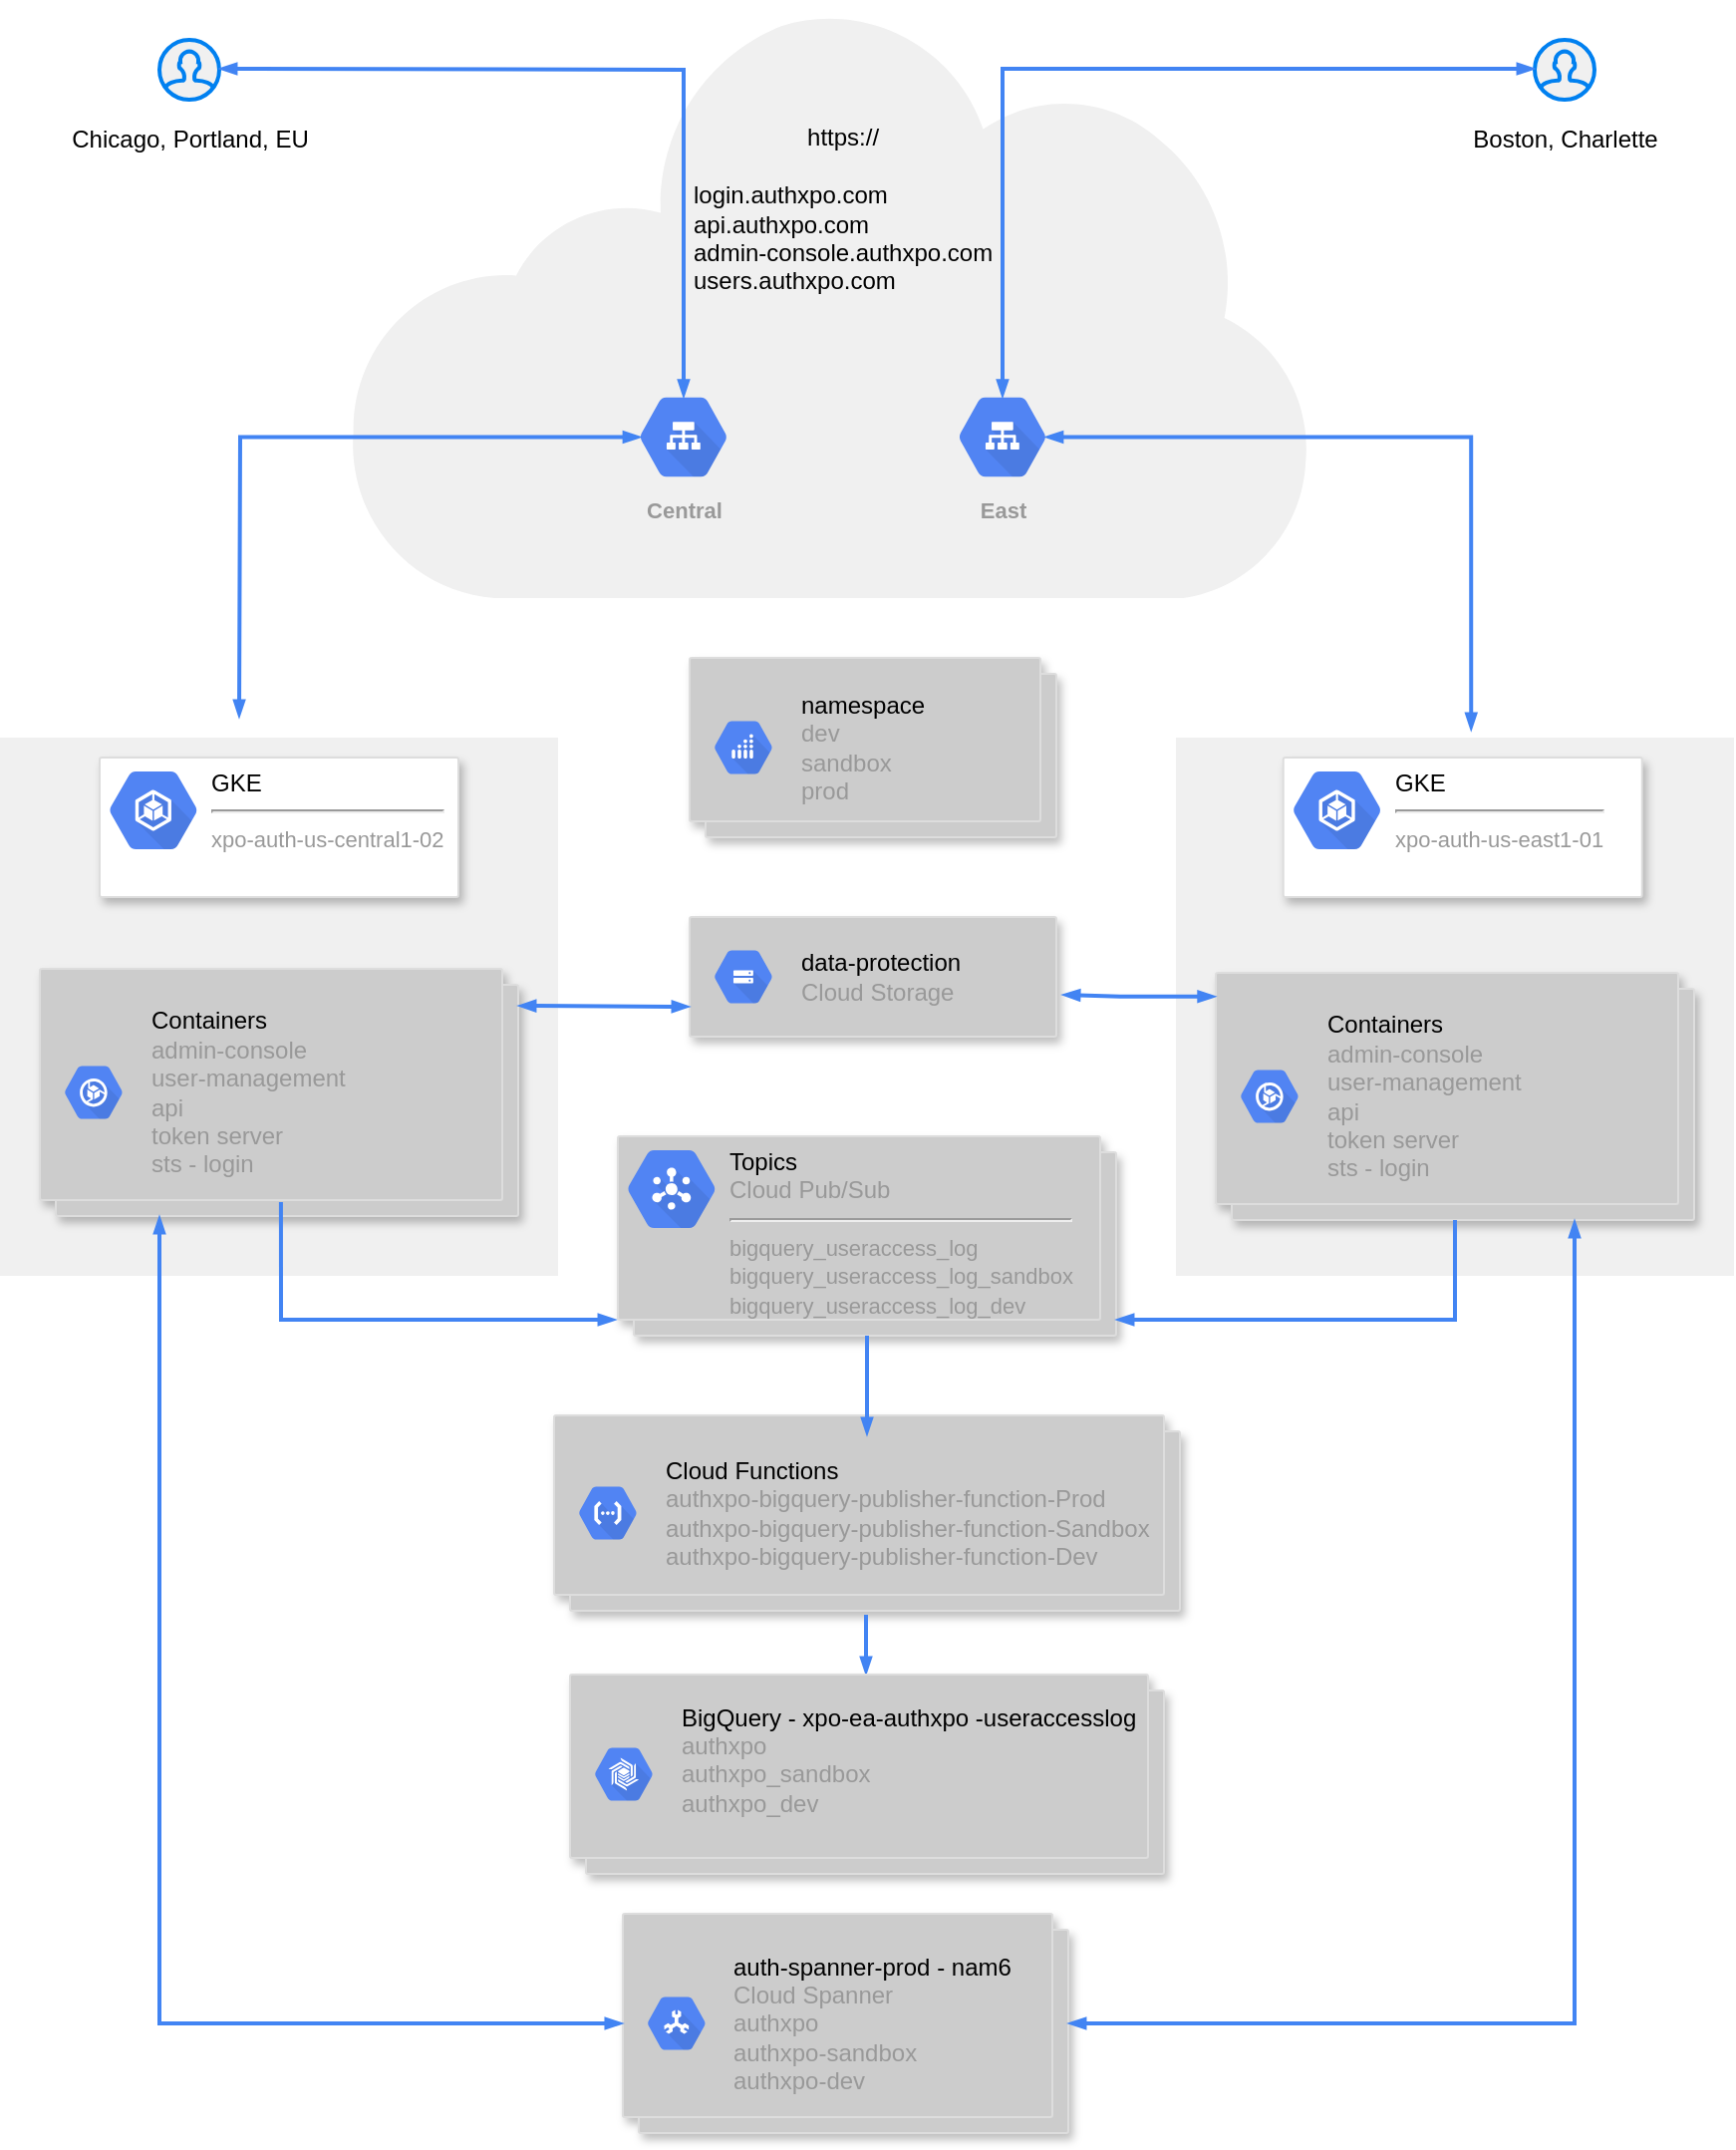 <mxfile version="13.10.4" type="github">
  <diagram id="JQ935dEff7e0mPWDVM7o" name="Page-1">
    <mxGraphModel dx="1715" dy="1104" grid="1" gridSize="10" guides="1" tooltips="1" connect="1" arrows="1" fold="1" page="1" pageScale="1" pageWidth="1700" pageHeight="1100" math="0" shadow="0">
      <root>
        <mxCell id="0" />
        <mxCell id="1" parent="0" />
        <mxCell id="KqAvhqbSGdXWpDiNRcOl-2" value="" style="aspect=fixed;pointerEvents=1;shadow=0;dashed=0;html=1;strokeColor=none;labelPosition=center;verticalLabelPosition=bottom;verticalAlign=top;align=center;shape=mxgraph.mscae.enterprise.internet;fillColor=#F0F0F0;" vertex="1" parent="1">
          <mxGeometry x="594" width="483.87" height="300" as="geometry" />
        </mxCell>
        <mxCell id="KqAvhqbSGdXWpDiNRcOl-3" value="" style="html=1;verticalLabelPosition=bottom;align=center;labelBackgroundColor=#ffffff;verticalAlign=top;strokeWidth=2;strokeColor=#0080F0;shadow=0;dashed=0;shape=mxgraph.ios7.icons.user;fillColor=#F0F0F0;" vertex="1" parent="1">
          <mxGeometry x="500" y="20" width="30" height="30" as="geometry" />
        </mxCell>
        <mxCell id="KqAvhqbSGdXWpDiNRcOl-4" value="Chicago, Portland, EU" style="text;html=1;align=center;verticalAlign=middle;resizable=0;points=[];autosize=1;" vertex="1" parent="1">
          <mxGeometry x="450" y="60" width="130" height="20" as="geometry" />
        </mxCell>
        <mxCell id="KqAvhqbSGdXWpDiNRcOl-5" value="" style="html=1;verticalLabelPosition=bottom;align=center;labelBackgroundColor=#ffffff;verticalAlign=top;strokeWidth=2;strokeColor=#0080F0;shadow=0;dashed=0;shape=mxgraph.ios7.icons.user;fillColor=#F0F0F0;" vertex="1" parent="1">
          <mxGeometry x="1190" y="20" width="30" height="30" as="geometry" />
        </mxCell>
        <mxCell id="KqAvhqbSGdXWpDiNRcOl-6" value="Boston, Charlette" style="text;html=1;align=center;verticalAlign=middle;resizable=0;points=[];autosize=1;" vertex="1" parent="1">
          <mxGeometry x="1150" y="60" width="110" height="20" as="geometry" />
        </mxCell>
        <mxCell id="KqAvhqbSGdXWpDiNRcOl-7" value="Central" style="html=1;fillColor=#5184F3;strokeColor=none;verticalAlign=top;labelPosition=center;verticalLabelPosition=bottom;align=center;spacingTop=-6;fontSize=11;fontStyle=1;fontColor=#999999;shape=mxgraph.gcp2.hexIcon;prIcon=cloud_load_balancing" vertex="1" parent="1">
          <mxGeometry x="730" y="190" width="66" height="58.5" as="geometry" />
        </mxCell>
        <mxCell id="KqAvhqbSGdXWpDiNRcOl-8" value="East" style="html=1;fillColor=#5184F3;strokeColor=none;verticalAlign=top;labelPosition=center;verticalLabelPosition=bottom;align=center;spacingTop=-6;fontSize=11;fontStyle=1;fontColor=#999999;shape=mxgraph.gcp2.hexIcon;prIcon=cloud_load_balancing" vertex="1" parent="1">
          <mxGeometry x="890" y="190" width="66" height="58.5" as="geometry" />
        </mxCell>
        <mxCell id="KqAvhqbSGdXWpDiNRcOl-9" value="" style="edgeStyle=orthogonalEdgeStyle;fontSize=12;html=1;endArrow=blockThin;endFill=1;rounded=0;strokeWidth=2;endSize=4;startSize=4;dashed=0;strokeColor=#4284F3;entryX=0.5;entryY=0.16;entryDx=0;entryDy=0;entryPerimeter=0;startArrow=blockThin;startFill=1;" edge="1" parent="1" target="KqAvhqbSGdXWpDiNRcOl-7">
          <mxGeometry width="100" relative="1" as="geometry">
            <mxPoint x="530" y="34.5" as="sourcePoint" />
            <mxPoint x="724" y="200" as="targetPoint" />
          </mxGeometry>
        </mxCell>
        <mxCell id="KqAvhqbSGdXWpDiNRcOl-10" value="" style="edgeStyle=orthogonalEdgeStyle;fontSize=12;html=1;endArrow=blockThin;endFill=1;rounded=0;strokeWidth=2;endSize=4;startSize=4;dashed=0;strokeColor=#4284F3;exitX=0;exitY=0.483;exitDx=0;exitDy=0;exitPerimeter=0;entryX=0.5;entryY=0.16;entryDx=0;entryDy=0;entryPerimeter=0;startArrow=blockThin;startFill=1;" edge="1" parent="1" source="KqAvhqbSGdXWpDiNRcOl-5" target="KqAvhqbSGdXWpDiNRcOl-8">
          <mxGeometry width="100" relative="1" as="geometry">
            <mxPoint x="980" y="34.5" as="sourcePoint" />
            <mxPoint x="1080" y="34.5" as="targetPoint" />
          </mxGeometry>
        </mxCell>
        <mxCell id="KqAvhqbSGdXWpDiNRcOl-11" value="" style="verticalLabelPosition=bottom;verticalAlign=top;html=1;shape=mxgraph.basic.rect;fillColor2=none;strokeWidth=1;size=20;indent=5;fillColor=#F0F0F0;strokeColor=none;" vertex="1" parent="1">
          <mxGeometry x="420" y="370" width="280" height="270" as="geometry" />
        </mxCell>
        <mxCell id="KqAvhqbSGdXWpDiNRcOl-12" value="" style="verticalLabelPosition=bottom;verticalAlign=top;html=1;shape=mxgraph.basic.rect;fillColor2=none;strokeWidth=1;size=20;indent=5;fillColor=#F0F0F0;strokeColor=none;" vertex="1" parent="1">
          <mxGeometry x="1010" y="370" width="280" height="270" as="geometry" />
        </mxCell>
        <mxCell id="KqAvhqbSGdXWpDiNRcOl-13" value="" style="edgeStyle=orthogonalEdgeStyle;fontSize=12;html=1;endArrow=blockThin;endFill=1;rounded=0;strokeWidth=2;endSize=4;startSize=4;dashed=0;strokeColor=#4284F3;exitX=0.175;exitY=0.5;exitDx=0;exitDy=0;exitPerimeter=0;startArrow=blockThin;startFill=1;" edge="1" parent="1" source="KqAvhqbSGdXWpDiNRcOl-7">
          <mxGeometry width="100" relative="1" as="geometry">
            <mxPoint x="440" y="260" as="sourcePoint" />
            <mxPoint x="540" y="360" as="targetPoint" />
          </mxGeometry>
        </mxCell>
        <mxCell id="KqAvhqbSGdXWpDiNRcOl-14" value="" style="edgeStyle=orthogonalEdgeStyle;fontSize=12;html=1;endArrow=blockThin;endFill=1;rounded=0;strokeWidth=2;endSize=4;startSize=4;dashed=0;strokeColor=#4284F3;exitX=0.825;exitY=0.5;exitDx=0;exitDy=0;exitPerimeter=0;entryX=0.529;entryY=-0.013;entryDx=0;entryDy=0;entryPerimeter=0;startArrow=blockThin;startFill=1;" edge="1" parent="1" source="KqAvhqbSGdXWpDiNRcOl-8" target="KqAvhqbSGdXWpDiNRcOl-12">
          <mxGeometry width="100" relative="1" as="geometry">
            <mxPoint x="1100" y="220" as="sourcePoint" />
            <mxPoint x="1200" y="220" as="targetPoint" />
          </mxGeometry>
        </mxCell>
        <mxCell id="KqAvhqbSGdXWpDiNRcOl-17" value="" style="strokeColor=#dddddd;shadow=1;strokeWidth=1;rounded=1;absoluteArcSize=1;arcSize=2;fillColor=#FFFFFF;" vertex="1" parent="1">
          <mxGeometry x="470" y="380" width="180" height="70" as="geometry" />
        </mxCell>
        <mxCell id="KqAvhqbSGdXWpDiNRcOl-18" value="&lt;font color=&quot;#000000&quot;&gt;GKE&lt;/font&gt;&lt;br&gt;&lt;hr&gt;&lt;span style=&quot;font-size: 11px&quot;&gt;xpo-auth-us-central1-02&lt;/span&gt;" style="dashed=0;connectable=0;html=1;fillColor=#5184F3;strokeColor=none;shape=mxgraph.gcp2.container_engine;part=1;labelPosition=right;verticalLabelPosition=middle;align=left;verticalAlign=top;spacingLeft=5;fontColor=#999999;fontSize=12;spacingTop=-8;" vertex="1" parent="KqAvhqbSGdXWpDiNRcOl-17">
          <mxGeometry width="44" height="39" relative="1" as="geometry">
            <mxPoint x="5" y="7" as="offset" />
          </mxGeometry>
        </mxCell>
        <mxCell id="KqAvhqbSGdXWpDiNRcOl-19" value="" style="strokeColor=#dddddd;shadow=1;strokeWidth=1;rounded=1;absoluteArcSize=1;arcSize=2;fillColor=#FFFFFF;" vertex="1" parent="1">
          <mxGeometry x="1063.87" y="380" width="180" height="70" as="geometry" />
        </mxCell>
        <mxCell id="KqAvhqbSGdXWpDiNRcOl-20" value="&lt;font color=&quot;#000000&quot;&gt;GKE&lt;/font&gt;&lt;br&gt;&lt;hr&gt;&lt;span style=&quot;font-size: 11px&quot;&gt;xpo-auth-us-east1-01&lt;/span&gt;" style="dashed=0;connectable=0;html=1;fillColor=#5184F3;strokeColor=none;shape=mxgraph.gcp2.container_engine;part=1;labelPosition=right;verticalLabelPosition=middle;align=left;verticalAlign=top;spacingLeft=5;fontColor=#999999;fontSize=12;spacingTop=-8;" vertex="1" parent="KqAvhqbSGdXWpDiNRcOl-19">
          <mxGeometry width="44" height="39" relative="1" as="geometry">
            <mxPoint x="5" y="7" as="offset" />
          </mxGeometry>
        </mxCell>
        <mxCell id="KqAvhqbSGdXWpDiNRcOl-23" value="" style="shape=mxgraph.gcp2.doubleRect;strokeColor=#dddddd;shadow=1;strokeWidth=1;fillColor=#CCCCCC;" vertex="1" parent="1">
          <mxGeometry x="732.47" y="960" width="223.53" height="110" as="geometry" />
        </mxCell>
        <mxCell id="KqAvhqbSGdXWpDiNRcOl-24" value="&lt;font color=&quot;#000000&quot;&gt;auth-spanner-prod - nam6&lt;/font&gt;&lt;br&gt;Cloud Spanner&lt;br&gt;authxpo&lt;br&gt;authxpo-sandbox&lt;br&gt;authxpo-dev" style="dashed=0;connectable=0;html=1;fillColor=#5184F3;strokeColor=none;shape=mxgraph.gcp2.hexIcon;prIcon=cloud_spanner;part=1;labelPosition=right;verticalLabelPosition=middle;align=left;verticalAlign=middle;spacingLeft=5;fontColor=#999999;fontSize=12;" vertex="1" parent="KqAvhqbSGdXWpDiNRcOl-23">
          <mxGeometry y="0.5" width="44" height="39" relative="1" as="geometry">
            <mxPoint x="5" y="-19.5" as="offset" />
          </mxGeometry>
        </mxCell>
        <mxCell id="KqAvhqbSGdXWpDiNRcOl-29" value="" style="shape=mxgraph.gcp2.doubleRect;strokeColor=#dddddd;shadow=1;strokeWidth=1;fillColor=#CCCCCC;" vertex="1" parent="1">
          <mxGeometry x="440" y="486" width="240" height="124" as="geometry" />
        </mxCell>
        <mxCell id="KqAvhqbSGdXWpDiNRcOl-30" value="&lt;font color=&quot;#000000&quot;&gt;Containers&lt;/font&gt;&lt;br&gt;admin-console&lt;br&gt;user-management&lt;br&gt;api&lt;br&gt;token server&lt;br&gt;sts - login" style="dashed=0;connectable=0;html=1;fillColor=#5184F3;strokeColor=none;shape=mxgraph.gcp2.hexIcon;prIcon=container_optimized_os;part=1;labelPosition=right;verticalLabelPosition=middle;align=left;verticalAlign=middle;spacingLeft=5;fontColor=#999999;fontSize=12;" vertex="1" parent="KqAvhqbSGdXWpDiNRcOl-29">
          <mxGeometry y="0.5" width="44" height="39" relative="1" as="geometry">
            <mxPoint x="5" y="-19.5" as="offset" />
          </mxGeometry>
        </mxCell>
        <mxCell id="KqAvhqbSGdXWpDiNRcOl-31" value="" style="shape=mxgraph.gcp2.doubleRect;strokeColor=#dddddd;shadow=1;strokeWidth=1;fillColor=#CCCCCC;" vertex="1" parent="1">
          <mxGeometry x="1030" y="488" width="240" height="124" as="geometry" />
        </mxCell>
        <mxCell id="KqAvhqbSGdXWpDiNRcOl-32" value="&lt;font color=&quot;#000000&quot;&gt;Containers&lt;/font&gt;&lt;br&gt;admin-console&lt;br&gt;user-management&lt;br&gt;api&lt;br&gt;token server&lt;br&gt;sts - login" style="dashed=0;connectable=0;html=1;fillColor=#5184F3;strokeColor=none;shape=mxgraph.gcp2.hexIcon;prIcon=container_optimized_os;part=1;labelPosition=right;verticalLabelPosition=middle;align=left;verticalAlign=middle;spacingLeft=5;fontColor=#999999;fontSize=12;" vertex="1" parent="KqAvhqbSGdXWpDiNRcOl-31">
          <mxGeometry y="0.5" width="44" height="39" relative="1" as="geometry">
            <mxPoint x="5" y="-19.5" as="offset" />
          </mxGeometry>
        </mxCell>
        <mxCell id="KqAvhqbSGdXWpDiNRcOl-33" value="" style="strokeColor=#dddddd;shadow=1;strokeWidth=1;rounded=1;absoluteArcSize=1;arcSize=2;fillColor=#CCCCCC;" vertex="1" parent="1">
          <mxGeometry x="766" y="460" width="184" height="60" as="geometry" />
        </mxCell>
        <mxCell id="KqAvhqbSGdXWpDiNRcOl-34" value="&lt;font color=&quot;#000000&quot;&gt;data-protection&lt;/font&gt;&lt;br&gt;Cloud Storage" style="dashed=0;connectable=0;html=1;fillColor=#5184F3;strokeColor=none;shape=mxgraph.gcp2.hexIcon;prIcon=cloud_storage;part=1;labelPosition=right;verticalLabelPosition=middle;align=left;verticalAlign=middle;spacingLeft=5;fontColor=#999999;fontSize=12;" vertex="1" parent="KqAvhqbSGdXWpDiNRcOl-33">
          <mxGeometry y="0.5" width="44" height="39" relative="1" as="geometry">
            <mxPoint x="5" y="-19.5" as="offset" />
          </mxGeometry>
        </mxCell>
        <mxCell id="KqAvhqbSGdXWpDiNRcOl-39" value="" style="shape=mxgraph.gcp2.doubleRect;strokeColor=#dddddd;shadow=1;strokeWidth=1;fillColor=#CCCCCC;" vertex="1" parent="1">
          <mxGeometry x="766" y="330" width="184" height="90" as="geometry" />
        </mxCell>
        <mxCell id="KqAvhqbSGdXWpDiNRcOl-40" value="&lt;font color=&quot;#000000&quot;&gt;namespace&lt;/font&gt;&lt;br&gt;dev&lt;br&gt;sandbox&lt;br&gt;prod" style="dashed=0;connectable=0;html=1;fillColor=#5184F3;strokeColor=none;shape=mxgraph.gcp2.hexIcon;prIcon=api_monetization;part=1;labelPosition=right;verticalLabelPosition=middle;align=left;verticalAlign=middle;spacingLeft=5;fontColor=#999999;fontSize=12;" vertex="1" parent="KqAvhqbSGdXWpDiNRcOl-39">
          <mxGeometry y="0.5" width="44" height="39" relative="1" as="geometry">
            <mxPoint x="5" y="-19.5" as="offset" />
          </mxGeometry>
        </mxCell>
        <mxCell id="KqAvhqbSGdXWpDiNRcOl-41" value="" style="shape=mxgraph.gcp2.doubleRect;strokeColor=#dddddd;shadow=1;strokeWidth=1;fillColor=#CCCCCC;" vertex="1" parent="1">
          <mxGeometry x="730" y="570" width="250" height="100" as="geometry" />
        </mxCell>
        <mxCell id="KqAvhqbSGdXWpDiNRcOl-42" value="&lt;font color=&quot;#000000&quot;&gt;Topics&lt;/font&gt;&lt;br&gt;Cloud Pub/Sub&lt;hr&gt;&lt;span style=&quot;font-size: 11px&quot;&gt;bigquery_useraccess_log&lt;br&gt;&lt;/span&gt;&lt;span style=&quot;font-size: 11px&quot;&gt;bigquery_useraccess_log_sandbox&lt;br&gt;&lt;/span&gt;&lt;span style=&quot;font-size: 11px&quot;&gt;bigquery_useraccess_log_dev&lt;/span&gt;" style="dashed=0;connectable=0;html=1;fillColor=#5184F3;strokeColor=none;shape=mxgraph.gcp2.cloud_pubsub;part=1;labelPosition=right;verticalLabelPosition=middle;align=left;verticalAlign=top;spacingLeft=5;fontColor=#999999;fontSize=12;spacingTop=-8;" vertex="1" parent="KqAvhqbSGdXWpDiNRcOl-41">
          <mxGeometry width="44" height="39" relative="1" as="geometry">
            <mxPoint x="5" y="7" as="offset" />
          </mxGeometry>
        </mxCell>
        <mxCell id="KqAvhqbSGdXWpDiNRcOl-45" value="" style="shape=mxgraph.gcp2.doubleRect;strokeColor=#dddddd;shadow=1;strokeWidth=1;fillColor=#CCCCCC;" vertex="1" parent="1">
          <mxGeometry x="698" y="710" width="314" height="98" as="geometry" />
        </mxCell>
        <mxCell id="KqAvhqbSGdXWpDiNRcOl-46" value="&lt;font color=&quot;#000000&quot;&gt;Cloud Functions&lt;br&gt;&lt;/font&gt;authxpo-bigquery-publisher-function-Prod&lt;br&gt;authxpo-bigquery-publisher-function-Sandbox&lt;br&gt;authxpo-bigquery-publisher-function-Dev" style="dashed=0;connectable=0;html=1;fillColor=#5184F3;strokeColor=none;shape=mxgraph.gcp2.hexIcon;prIcon=cloud_functions;part=1;labelPosition=right;verticalLabelPosition=middle;align=left;verticalAlign=middle;spacingLeft=5;fontColor=#999999;fontSize=12;" vertex="1" parent="KqAvhqbSGdXWpDiNRcOl-45">
          <mxGeometry y="0.5" width="44" height="39" relative="1" as="geometry">
            <mxPoint x="5" y="-19.5" as="offset" />
          </mxGeometry>
        </mxCell>
        <mxCell id="KqAvhqbSGdXWpDiNRcOl-47" value="" style="edgeStyle=orthogonalEdgeStyle;fontSize=12;html=1;endArrow=blockThin;endFill=1;rounded=0;strokeWidth=2;endSize=4;startSize=4;dashed=0;strokeColor=#4284F3;entryX=0;entryY=0.75;entryDx=0;entryDy=0;startArrow=blockThin;startFill=1;" edge="1" parent="1" target="KqAvhqbSGdXWpDiNRcOl-33">
          <mxGeometry width="100" relative="1" as="geometry">
            <mxPoint x="680" y="504.5" as="sourcePoint" />
            <mxPoint x="740" y="505" as="targetPoint" />
            <Array as="points" />
          </mxGeometry>
        </mxCell>
        <mxCell id="KqAvhqbSGdXWpDiNRcOl-49" value="" style="edgeStyle=orthogonalEdgeStyle;fontSize=12;html=1;endArrow=blockThin;endFill=1;rounded=0;strokeWidth=2;endSize=4;startSize=4;dashed=0;strokeColor=#4284F3;exitX=0.071;exitY=0.481;exitDx=0;exitDy=0;exitPerimeter=0;startArrow=blockThin;startFill=1;" edge="1" parent="1" source="KqAvhqbSGdXWpDiNRcOl-12">
          <mxGeometry width="100" relative="1" as="geometry">
            <mxPoint x="810" y="690" as="sourcePoint" />
            <mxPoint x="953" y="499" as="targetPoint" />
            <Array as="points">
              <mxPoint x="982" y="500" />
            </Array>
          </mxGeometry>
        </mxCell>
        <mxCell id="KqAvhqbSGdXWpDiNRcOl-50" value="" style="edgeStyle=orthogonalEdgeStyle;fontSize=12;html=1;endArrow=blockThin;endFill=1;rounded=0;strokeWidth=2;endSize=4;startSize=4;dashed=0;strokeColor=#4284F3;exitX=0.504;exitY=0.944;exitDx=0;exitDy=0;exitPerimeter=0;entryX=-0.004;entryY=0.92;entryDx=0;entryDy=0;entryPerimeter=0;" edge="1" parent="1" source="KqAvhqbSGdXWpDiNRcOl-29" target="KqAvhqbSGdXWpDiNRcOl-41">
          <mxGeometry width="100" relative="1" as="geometry">
            <mxPoint x="560" y="660" as="sourcePoint" />
            <mxPoint x="660" y="660" as="targetPoint" />
            <Array as="points">
              <mxPoint x="561" y="662" />
            </Array>
          </mxGeometry>
        </mxCell>
        <mxCell id="KqAvhqbSGdXWpDiNRcOl-51" value="" style="edgeStyle=orthogonalEdgeStyle;fontSize=12;html=1;endArrow=blockThin;endFill=1;rounded=0;strokeWidth=2;endSize=4;startSize=4;dashed=0;strokeColor=#4284F3;exitX=0.5;exitY=1;exitDx=0;exitDy=0;entryX=1;entryY=0.92;entryDx=0;entryDy=0;entryPerimeter=0;" edge="1" parent="1" source="KqAvhqbSGdXWpDiNRcOl-31" target="KqAvhqbSGdXWpDiNRcOl-41">
          <mxGeometry width="100" relative="1" as="geometry">
            <mxPoint x="1143.87" y="690" as="sourcePoint" />
            <mxPoint x="1243.87" y="690" as="targetPoint" />
          </mxGeometry>
        </mxCell>
        <mxCell id="KqAvhqbSGdXWpDiNRcOl-52" value="" style="edgeStyle=orthogonalEdgeStyle;fontSize=12;html=1;endArrow=blockThin;endFill=1;rounded=0;strokeWidth=2;endSize=4;startSize=4;dashed=0;strokeColor=#4284F3;exitX=0.5;exitY=1;exitDx=0;exitDy=0;" edge="1" parent="1" source="KqAvhqbSGdXWpDiNRcOl-41">
          <mxGeometry width="100" relative="1" as="geometry">
            <mxPoint x="810" y="690" as="sourcePoint" />
            <mxPoint x="855" y="720" as="targetPoint" />
          </mxGeometry>
        </mxCell>
        <mxCell id="KqAvhqbSGdXWpDiNRcOl-53" value="" style="edgeStyle=orthogonalEdgeStyle;fontSize=12;html=1;endArrow=blockThin;endFill=1;rounded=0;strokeWidth=2;endSize=4;startSize=4;dashed=0;strokeColor=#4284F3;exitX=0.5;exitY=1;exitDx=0;exitDy=0;" edge="1" parent="1" target="KqAvhqbSGdXWpDiNRcOl-56">
          <mxGeometry width="100" relative="1" as="geometry">
            <mxPoint x="854.5" y="810" as="sourcePoint" />
            <mxPoint x="854.5" y="860" as="targetPoint" />
          </mxGeometry>
        </mxCell>
        <mxCell id="KqAvhqbSGdXWpDiNRcOl-54" value="" style="edgeStyle=orthogonalEdgeStyle;fontSize=12;html=1;endArrow=blockThin;endFill=1;rounded=0;strokeWidth=2;endSize=4;startSize=4;dashed=0;strokeColor=#4284F3;exitX=0.25;exitY=1;exitDx=0;exitDy=0;entryX=0;entryY=0.5;entryDx=0;entryDy=0;startArrow=blockThin;startFill=1;" edge="1" parent="1" source="KqAvhqbSGdXWpDiNRcOl-29" target="KqAvhqbSGdXWpDiNRcOl-23">
          <mxGeometry width="100" relative="1" as="geometry">
            <mxPoint x="530" y="710" as="sourcePoint" />
            <mxPoint x="630" y="710" as="targetPoint" />
          </mxGeometry>
        </mxCell>
        <mxCell id="KqAvhqbSGdXWpDiNRcOl-55" value="" style="edgeStyle=orthogonalEdgeStyle;fontSize=12;html=1;endArrow=blockThin;endFill=1;rounded=0;strokeWidth=2;endSize=4;startSize=4;dashed=0;strokeColor=#4284F3;exitX=0.75;exitY=1;exitDx=0;exitDy=0;entryX=1;entryY=0.5;entryDx=0;entryDy=0;startArrow=blockThin;startFill=1;" edge="1" parent="1" source="KqAvhqbSGdXWpDiNRcOl-31" target="KqAvhqbSGdXWpDiNRcOl-23">
          <mxGeometry width="100" relative="1" as="geometry">
            <mxPoint x="1030" y="870" as="sourcePoint" />
            <mxPoint x="1130" y="870" as="targetPoint" />
          </mxGeometry>
        </mxCell>
        <mxCell id="KqAvhqbSGdXWpDiNRcOl-56" value="" style="shape=mxgraph.gcp2.doubleRect;strokeColor=#dddddd;shadow=1;strokeWidth=1;fillColor=#CCCCCC;" vertex="1" parent="1">
          <mxGeometry x="706" y="840" width="298" height="100" as="geometry" />
        </mxCell>
        <mxCell id="KqAvhqbSGdXWpDiNRcOl-57" value="&lt;font color=&quot;#000000&quot;&gt;BigQuery - xpo-ea-authxpo -useraccesslog&lt;/font&gt;&lt;br&gt;authxpo&lt;br&gt;authxpo_sandbox&lt;br&gt;authxpo_dev&lt;br&gt;&lt;br&gt;" style="dashed=0;connectable=0;html=1;fillColor=#5184F3;strokeColor=none;shape=mxgraph.gcp2.hexIcon;prIcon=cloud_bigtable;part=1;labelPosition=right;verticalLabelPosition=middle;align=left;verticalAlign=middle;spacingLeft=5;fontColor=#999999;fontSize=12;" vertex="1" parent="KqAvhqbSGdXWpDiNRcOl-56">
          <mxGeometry y="0.5" width="44" height="39" relative="1" as="geometry">
            <mxPoint x="5" y="-19.5" as="offset" />
          </mxGeometry>
        </mxCell>
        <mxCell id="KqAvhqbSGdXWpDiNRcOl-60" value="&lt;div style=&quot;text-align: center&quot;&gt;&lt;span&gt;https://&lt;/span&gt;&lt;/div&gt;&lt;br&gt;login.authxpo.com&lt;br&gt;api.authxpo.com&lt;br&gt;admin-console.authxpo.com&lt;br&gt;users.authxpo.com" style="text;html=1;strokeColor=none;fillColor=none;align=left;verticalAlign=middle;whiteSpace=wrap;rounded=0;" vertex="1" parent="1">
          <mxGeometry x="766" y="60" width="160" height="90" as="geometry" />
        </mxCell>
      </root>
    </mxGraphModel>
  </diagram>
</mxfile>
